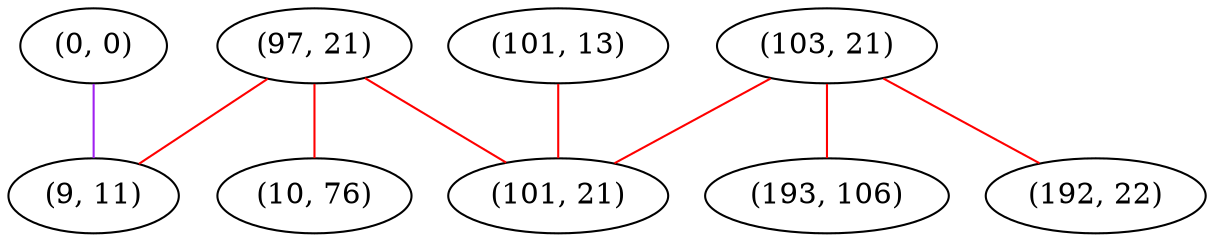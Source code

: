 graph "" {
"(97, 21)";
"(103, 21)";
"(192, 22)";
"(101, 13)";
"(0, 0)";
"(10, 76)";
"(9, 11)";
"(101, 21)";
"(193, 106)";
"(97, 21)" -- "(9, 11)"  [color=red, key=0, weight=1];
"(97, 21)" -- "(10, 76)"  [color=red, key=0, weight=1];
"(97, 21)" -- "(101, 21)"  [color=red, key=0, weight=1];
"(103, 21)" -- "(193, 106)"  [color=red, key=0, weight=1];
"(103, 21)" -- "(192, 22)"  [color=red, key=0, weight=1];
"(103, 21)" -- "(101, 21)"  [color=red, key=0, weight=1];
"(101, 13)" -- "(101, 21)"  [color=red, key=0, weight=1];
"(0, 0)" -- "(9, 11)"  [color=purple, key=0, weight=4];
}

